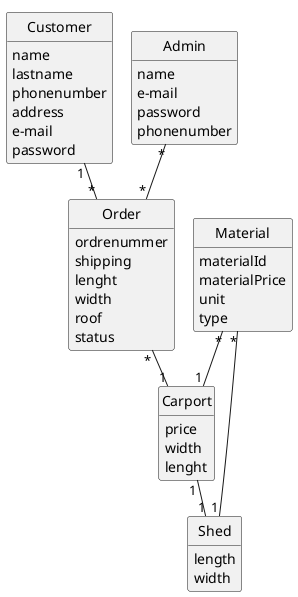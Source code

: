 @startuml
'https://plantuml.com/class-diagram
!pragma layout smetana
hide circle
hide methods

class Material
{
materialId
materialPrice
unit
type

}

class Customer
{
name
lastname
phonenumber
address
e-mail
password
}

class Admin
{
name
e-mail
password
phonenumber
}



class Order
{
ordrenummer
shipping
lenght
width
roof
status
}


class Carport
{
price
width
lenght
}

class Shed
{
length
width
}

Customer "1" -- "*" Order
Order "*" -- "1" Carport
Carport "1" -- "1" Shed
Material "*" -- "1" Carport
Material "*" -- "1" Shed
Admin "*" -- "*" Order




@enduml
